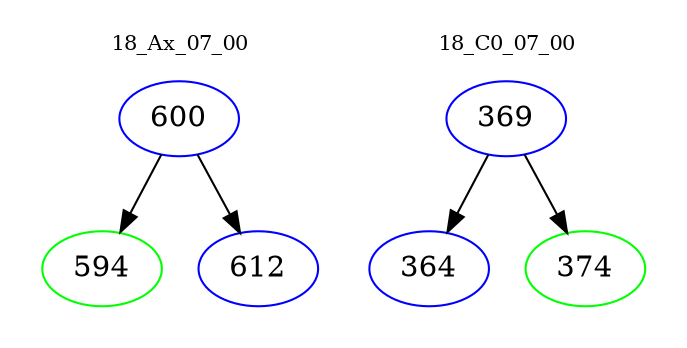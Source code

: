 digraph{
subgraph cluster_0 {
color = white
label = "18_Ax_07_00";
fontsize=10;
T0_600 [label="600", color="blue"]
T0_600 -> T0_594 [color="black"]
T0_594 [label="594", color="green"]
T0_600 -> T0_612 [color="black"]
T0_612 [label="612", color="blue"]
}
subgraph cluster_1 {
color = white
label = "18_C0_07_00";
fontsize=10;
T1_369 [label="369", color="blue"]
T1_369 -> T1_364 [color="black"]
T1_364 [label="364", color="blue"]
T1_369 -> T1_374 [color="black"]
T1_374 [label="374", color="green"]
}
}
